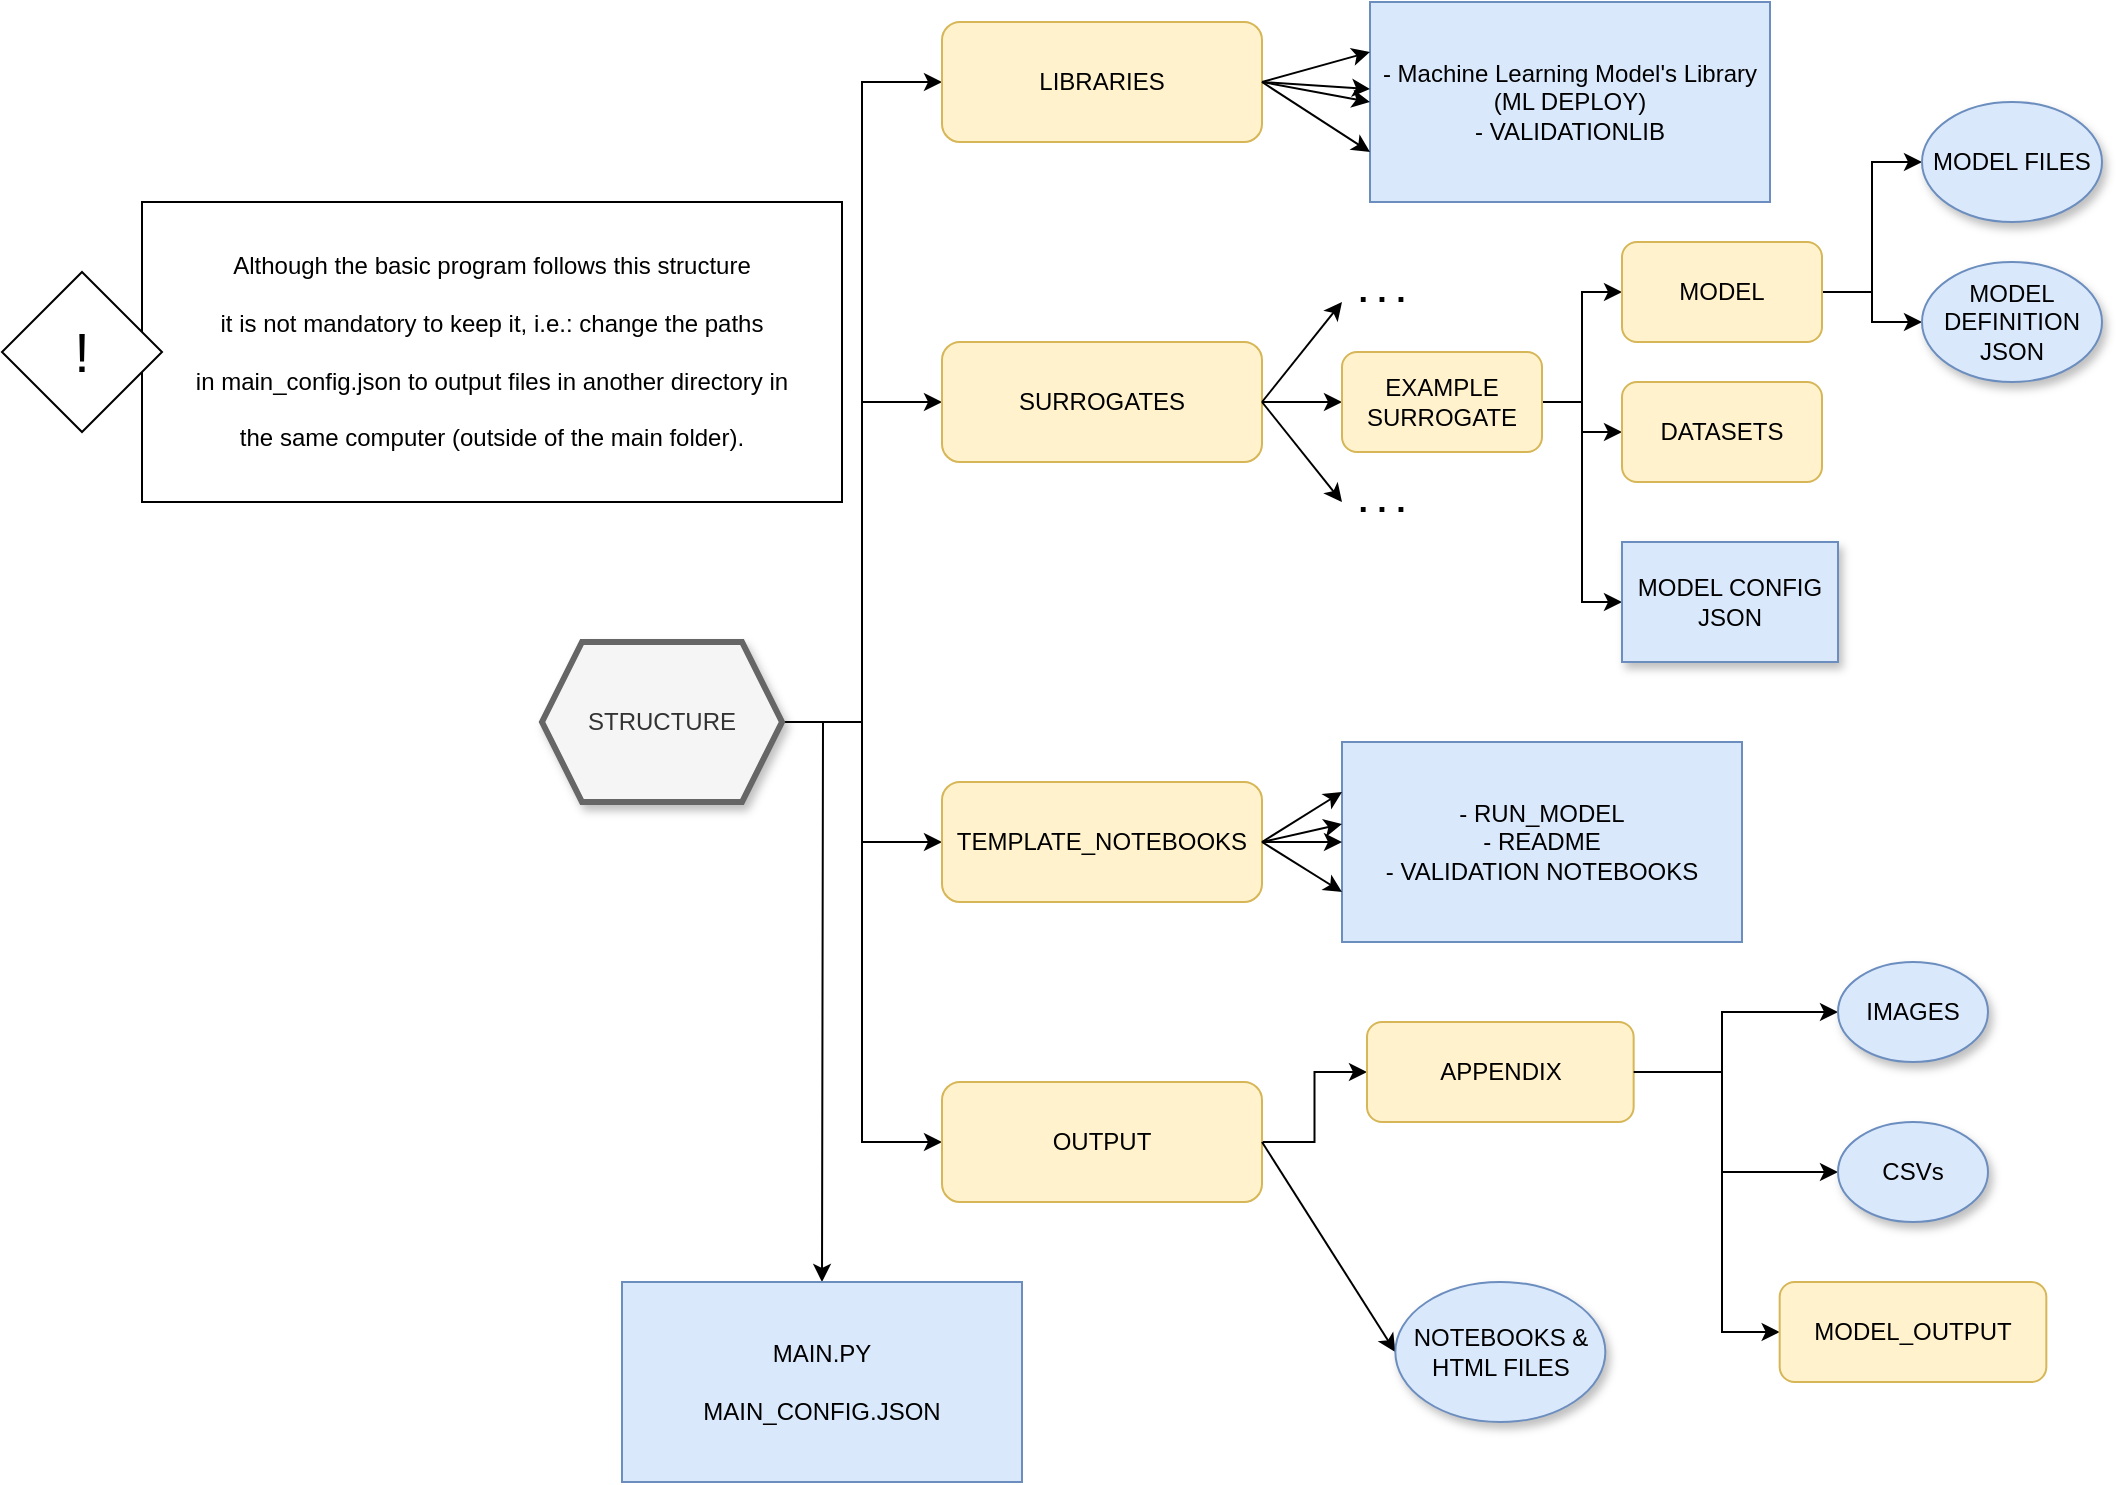 <mxfile version="16.0.3" type="github">
  <diagram id="PbPA_bFUr3hzxwOP9JXW" name="Page-1">
    <mxGraphModel dx="2249" dy="762" grid="1" gridSize="10" guides="1" tooltips="1" connect="1" arrows="1" fold="1" page="1" pageScale="1" pageWidth="827" pageHeight="1169" math="0" shadow="0">
      <root>
        <mxCell id="0" />
        <mxCell id="1" parent="0" />
        <mxCell id="6ryj9MMP-z20gta8WZ5h-11" style="edgeStyle=orthogonalEdgeStyle;rounded=0;orthogonalLoop=1;jettySize=auto;html=1;exitX=1;exitY=0.5;exitDx=0;exitDy=0;entryX=0;entryY=0.5;entryDx=0;entryDy=0;" parent="1" source="6ryj9MMP-z20gta8WZ5h-1" target="6ryj9MMP-z20gta8WZ5h-5" edge="1">
          <mxGeometry relative="1" as="geometry" />
        </mxCell>
        <mxCell id="6ryj9MMP-z20gta8WZ5h-12" style="edgeStyle=orthogonalEdgeStyle;rounded=0;orthogonalLoop=1;jettySize=auto;html=1;exitX=1;exitY=0.5;exitDx=0;exitDy=0;entryX=0;entryY=0.5;entryDx=0;entryDy=0;" parent="1" source="6ryj9MMP-z20gta8WZ5h-1" target="6ryj9MMP-z20gta8WZ5h-3" edge="1">
          <mxGeometry relative="1" as="geometry" />
        </mxCell>
        <mxCell id="6ryj9MMP-z20gta8WZ5h-13" style="edgeStyle=orthogonalEdgeStyle;rounded=0;orthogonalLoop=1;jettySize=auto;html=1;exitX=1;exitY=0.5;exitDx=0;exitDy=0;entryX=0;entryY=0.5;entryDx=0;entryDy=0;" parent="1" source="6ryj9MMP-z20gta8WZ5h-1" target="6ryj9MMP-z20gta8WZ5h-4" edge="1">
          <mxGeometry relative="1" as="geometry" />
        </mxCell>
        <mxCell id="6ryj9MMP-z20gta8WZ5h-14" style="edgeStyle=orthogonalEdgeStyle;rounded=0;orthogonalLoop=1;jettySize=auto;html=1;exitX=1;exitY=0.5;exitDx=0;exitDy=0;" parent="1" source="6ryj9MMP-z20gta8WZ5h-1" edge="1">
          <mxGeometry relative="1" as="geometry">
            <mxPoint x="140" y="640" as="targetPoint" />
          </mxGeometry>
        </mxCell>
        <mxCell id="6ryj9MMP-z20gta8WZ5h-17" style="edgeStyle=orthogonalEdgeStyle;rounded=0;orthogonalLoop=1;jettySize=auto;html=1;exitX=1;exitY=0.5;exitDx=0;exitDy=0;entryX=0;entryY=0.5;entryDx=0;entryDy=0;" parent="1" source="6ryj9MMP-z20gta8WZ5h-1" target="6ryj9MMP-z20gta8WZ5h-6" edge="1">
          <mxGeometry relative="1" as="geometry" />
        </mxCell>
        <mxCell id="6ryj9MMP-z20gta8WZ5h-1" value="STRUCTURE" style="shape=hexagon;perimeter=hexagonPerimeter2;whiteSpace=wrap;html=1;fixedSize=1;fillColor=#f5f5f5;fontColor=#333333;strokeColor=#666666;strokeWidth=3;shadow=1;" parent="1" vertex="1">
          <mxGeometry y="320" width="120" height="80" as="geometry" />
        </mxCell>
        <mxCell id="6ryj9MMP-z20gta8WZ5h-3" value="LIBRARIES" style="rounded=1;whiteSpace=wrap;html=1;fillColor=#fff2cc;strokeColor=#d6b656;" parent="1" vertex="1">
          <mxGeometry x="200" y="10" width="160" height="60" as="geometry" />
        </mxCell>
        <mxCell id="6ryj9MMP-z20gta8WZ5h-28" style="edgeStyle=orthogonalEdgeStyle;rounded=0;orthogonalLoop=1;jettySize=auto;html=1;exitX=1;exitY=0.5;exitDx=0;exitDy=0;entryX=0;entryY=0.5;entryDx=0;entryDy=0;" parent="1" source="6ryj9MMP-z20gta8WZ5h-4" target="6ryj9MMP-z20gta8WZ5h-25" edge="1">
          <mxGeometry relative="1" as="geometry" />
        </mxCell>
        <mxCell id="6ryj9MMP-z20gta8WZ5h-4" value="OUTPUT" style="rounded=1;whiteSpace=wrap;html=1;fillColor=#fff2cc;strokeColor=#d6b656;" parent="1" vertex="1">
          <mxGeometry x="200" y="540" width="160" height="60" as="geometry" />
        </mxCell>
        <mxCell id="6ryj9MMP-z20gta8WZ5h-10" style="edgeStyle=orthogonalEdgeStyle;rounded=0;orthogonalLoop=1;jettySize=auto;html=1;exitX=1;exitY=0.5;exitDx=0;exitDy=0;entryX=0;entryY=0.5;entryDx=0;entryDy=0;" parent="1" source="6ryj9MMP-z20gta8WZ5h-5" target="6ryj9MMP-z20gta8WZ5h-9" edge="1">
          <mxGeometry relative="1" as="geometry" />
        </mxCell>
        <mxCell id="6ryj9MMP-z20gta8WZ5h-5" value="SURROGATES" style="rounded=1;whiteSpace=wrap;html=1;fillColor=#fff2cc;strokeColor=#d6b656;" parent="1" vertex="1">
          <mxGeometry x="200" y="170" width="160" height="60" as="geometry" />
        </mxCell>
        <mxCell id="6ryj9MMP-z20gta8WZ5h-6" value="TEMPLATE_NOTEBOOKS" style="rounded=1;whiteSpace=wrap;html=1;fillColor=#fff2cc;strokeColor=#d6b656;" parent="1" vertex="1">
          <mxGeometry x="200" y="390" width="160" height="60" as="geometry" />
        </mxCell>
        <mxCell id="6ryj9MMP-z20gta8WZ5h-40" style="edgeStyle=orthogonalEdgeStyle;rounded=0;orthogonalLoop=1;jettySize=auto;html=1;exitX=1;exitY=0.5;exitDx=0;exitDy=0;entryX=0;entryY=0.5;entryDx=0;entryDy=0;" parent="1" source="6ryj9MMP-z20gta8WZ5h-9" target="6ryj9MMP-z20gta8WZ5h-37" edge="1">
          <mxGeometry relative="1" as="geometry" />
        </mxCell>
        <mxCell id="6ryj9MMP-z20gta8WZ5h-41" style="edgeStyle=orthogonalEdgeStyle;rounded=0;orthogonalLoop=1;jettySize=auto;html=1;exitX=1;exitY=0.5;exitDx=0;exitDy=0;entryX=0;entryY=0.5;entryDx=0;entryDy=0;" parent="1" source="6ryj9MMP-z20gta8WZ5h-9" target="6ryj9MMP-z20gta8WZ5h-38" edge="1">
          <mxGeometry relative="1" as="geometry" />
        </mxCell>
        <mxCell id="6ryj9MMP-z20gta8WZ5h-44" style="edgeStyle=orthogonalEdgeStyle;rounded=0;orthogonalLoop=1;jettySize=auto;html=1;exitX=1;exitY=0.5;exitDx=0;exitDy=0;entryX=0;entryY=0.5;entryDx=0;entryDy=0;" parent="1" source="6ryj9MMP-z20gta8WZ5h-9" target="6ryj9MMP-z20gta8WZ5h-43" edge="1">
          <mxGeometry relative="1" as="geometry">
            <Array as="points">
              <mxPoint x="520" y="200" />
              <mxPoint x="520" y="300" />
            </Array>
          </mxGeometry>
        </mxCell>
        <mxCell id="6ryj9MMP-z20gta8WZ5h-9" value="EXAMPLE&lt;br&gt;SURROGATE" style="rounded=1;whiteSpace=wrap;html=1;fillColor=#fff2cc;strokeColor=#d6b656;" parent="1" vertex="1">
          <mxGeometry x="400" y="175" width="100" height="50" as="geometry" />
        </mxCell>
        <mxCell id="6ryj9MMP-z20gta8WZ5h-15" value="MAIN.PY&lt;br&gt;&lt;br&gt;MAIN_CONFIG.JSON" style="rounded=0;whiteSpace=wrap;html=1;fillColor=#dae8fc;strokeColor=#6c8ebf;" parent="1" vertex="1">
          <mxGeometry x="40" y="640" width="200" height="100" as="geometry" />
        </mxCell>
        <mxCell id="6ryj9MMP-z20gta8WZ5h-16" value="- Machine Learning Model&#39;s Library&lt;br&gt;(ML DEPLOY)&lt;br&gt;- VALIDATIONLIB" style="rounded=0;whiteSpace=wrap;html=1;fillColor=#dae8fc;strokeColor=#6c8ebf;" parent="1" vertex="1">
          <mxGeometry x="414" width="200" height="100" as="geometry" />
        </mxCell>
        <mxCell id="6ryj9MMP-z20gta8WZ5h-18" value="" style="endArrow=classic;html=1;rounded=0;exitX=1;exitY=0.5;exitDx=0;exitDy=0;entryX=0;entryY=0.25;entryDx=0;entryDy=0;" parent="1" source="6ryj9MMP-z20gta8WZ5h-3" target="6ryj9MMP-z20gta8WZ5h-16" edge="1">
          <mxGeometry width="50" height="50" relative="1" as="geometry">
            <mxPoint x="390" y="380" as="sourcePoint" />
            <mxPoint x="440" y="330" as="targetPoint" />
          </mxGeometry>
        </mxCell>
        <mxCell id="6ryj9MMP-z20gta8WZ5h-19" value="" style="endArrow=classic;html=1;rounded=0;exitX=1;exitY=0.5;exitDx=0;exitDy=0;" parent="1" source="6ryj9MMP-z20gta8WZ5h-3" target="6ryj9MMP-z20gta8WZ5h-16" edge="1">
          <mxGeometry width="50" height="50" relative="1" as="geometry">
            <mxPoint x="370" y="50" as="sourcePoint" />
            <mxPoint x="390" y="90" as="targetPoint" />
          </mxGeometry>
        </mxCell>
        <mxCell id="6ryj9MMP-z20gta8WZ5h-20" value="" style="endArrow=classic;html=1;rounded=0;exitX=1;exitY=0.5;exitDx=0;exitDy=0;entryX=0;entryY=0.5;entryDx=0;entryDy=0;" parent="1" source="6ryj9MMP-z20gta8WZ5h-3" target="6ryj9MMP-z20gta8WZ5h-16" edge="1">
          <mxGeometry width="50" height="50" relative="1" as="geometry">
            <mxPoint x="380" y="60" as="sourcePoint" />
            <mxPoint x="434" y="45" as="targetPoint" />
          </mxGeometry>
        </mxCell>
        <mxCell id="6ryj9MMP-z20gta8WZ5h-21" value="" style="endArrow=classic;html=1;rounded=0;exitX=1;exitY=0.5;exitDx=0;exitDy=0;entryX=0;entryY=0.75;entryDx=0;entryDy=0;" parent="1" source="6ryj9MMP-z20gta8WZ5h-3" target="6ryj9MMP-z20gta8WZ5h-16" edge="1">
          <mxGeometry width="50" height="50" relative="1" as="geometry">
            <mxPoint x="390" y="70" as="sourcePoint" />
            <mxPoint x="444" y="55" as="targetPoint" />
          </mxGeometry>
        </mxCell>
        <mxCell id="6ryj9MMP-z20gta8WZ5h-23" value="- RUN_MODEL&lt;br&gt;- README&lt;br&gt;- VALIDATION NOTEBOOKS" style="rounded=0;whiteSpace=wrap;html=1;fillColor=#dae8fc;strokeColor=#6c8ebf;" parent="1" vertex="1">
          <mxGeometry x="400" y="370" width="200" height="100" as="geometry" />
        </mxCell>
        <mxCell id="6ryj9MMP-z20gta8WZ5h-27" style="edgeStyle=orthogonalEdgeStyle;rounded=0;orthogonalLoop=1;jettySize=auto;html=1;exitX=1;exitY=0.5;exitDx=0;exitDy=0;entryX=0;entryY=0.5;entryDx=0;entryDy=0;" parent="1" source="6ryj9MMP-z20gta8WZ5h-25" target="6ryj9MMP-z20gta8WZ5h-26" edge="1">
          <mxGeometry relative="1" as="geometry">
            <Array as="points">
              <mxPoint x="590" y="535" />
              <mxPoint x="590" y="505" />
            </Array>
          </mxGeometry>
        </mxCell>
        <mxCell id="5Q-ALy65gyomJcdZ6lIA-2" style="edgeStyle=orthogonalEdgeStyle;rounded=0;orthogonalLoop=1;jettySize=auto;html=1;exitX=1;exitY=0.5;exitDx=0;exitDy=0;" parent="1" source="6ryj9MMP-z20gta8WZ5h-25" target="5Q-ALy65gyomJcdZ6lIA-1" edge="1">
          <mxGeometry relative="1" as="geometry">
            <Array as="points">
              <mxPoint x="590" y="535" />
              <mxPoint x="590" y="585" />
            </Array>
          </mxGeometry>
        </mxCell>
        <mxCell id="6ryj9MMP-z20gta8WZ5h-25" value="APPENDIX" style="rounded=1;whiteSpace=wrap;html=1;fillColor=#fff2cc;strokeColor=#d6b656;" parent="1" vertex="1">
          <mxGeometry x="412.5" y="510" width="133.33" height="50" as="geometry" />
        </mxCell>
        <mxCell id="6ryj9MMP-z20gta8WZ5h-26" value="IMAGES" style="ellipse;whiteSpace=wrap;html=1;shadow=1;strokeWidth=1;fillColor=#dae8fc;strokeColor=#6c8ebf;" parent="1" vertex="1">
          <mxGeometry x="648" y="480" width="75" height="50" as="geometry" />
        </mxCell>
        <mxCell id="6ryj9MMP-z20gta8WZ5h-29" value="" style="endArrow=classic;html=1;rounded=0;entryX=0;entryY=0.5;entryDx=0;entryDy=0;exitX=1;exitY=0.5;exitDx=0;exitDy=0;" parent="1" source="6ryj9MMP-z20gta8WZ5h-4" target="6ryj9MMP-z20gta8WZ5h-31" edge="1">
          <mxGeometry width="50" height="50" relative="1" as="geometry">
            <mxPoint x="360" y="520" as="sourcePoint" />
            <mxPoint x="400" y="585" as="targetPoint" />
          </mxGeometry>
        </mxCell>
        <mxCell id="6ryj9MMP-z20gta8WZ5h-31" value="NOTEBOOKS &amp;amp;&lt;br&gt;HTML FILES" style="ellipse;whiteSpace=wrap;html=1;shadow=1;strokeWidth=1;fillColor=#dae8fc;strokeColor=#6c8ebf;" parent="1" vertex="1">
          <mxGeometry x="426.67" y="640" width="105" height="70" as="geometry" />
        </mxCell>
        <mxCell id="6ryj9MMP-z20gta8WZ5h-33" value="" style="endArrow=classic;html=1;rounded=0;exitX=1;exitY=0.5;exitDx=0;exitDy=0;entryX=0;entryY=0.5;entryDx=0;entryDy=0;" parent="1" source="6ryj9MMP-z20gta8WZ5h-6" target="6ryj9MMP-z20gta8WZ5h-23" edge="1">
          <mxGeometry width="50" height="50" relative="1" as="geometry">
            <mxPoint x="390" y="390" as="sourcePoint" />
            <mxPoint x="440" y="340" as="targetPoint" />
          </mxGeometry>
        </mxCell>
        <mxCell id="6ryj9MMP-z20gta8WZ5h-34" value="" style="endArrow=classic;html=1;rounded=0;exitX=1;exitY=0.5;exitDx=0;exitDy=0;entryX=0;entryY=0.25;entryDx=0;entryDy=0;" parent="1" source="6ryj9MMP-z20gta8WZ5h-6" target="6ryj9MMP-z20gta8WZ5h-23" edge="1">
          <mxGeometry width="50" height="50" relative="1" as="geometry">
            <mxPoint x="370" y="430" as="sourcePoint" />
            <mxPoint x="410" y="430" as="targetPoint" />
          </mxGeometry>
        </mxCell>
        <mxCell id="6ryj9MMP-z20gta8WZ5h-35" value="" style="endArrow=classic;html=1;rounded=0;exitX=1;exitY=0.5;exitDx=0;exitDy=0;entryX=0;entryY=0.75;entryDx=0;entryDy=0;" parent="1" source="6ryj9MMP-z20gta8WZ5h-6" target="6ryj9MMP-z20gta8WZ5h-23" edge="1">
          <mxGeometry width="50" height="50" relative="1" as="geometry">
            <mxPoint x="370" y="430" as="sourcePoint" />
            <mxPoint x="410" y="405" as="targetPoint" />
          </mxGeometry>
        </mxCell>
        <mxCell id="6ryj9MMP-z20gta8WZ5h-36" value="" style="endArrow=classic;html=1;rounded=0;exitX=1;exitY=0.5;exitDx=0;exitDy=0;entryX=0;entryY=0.41;entryDx=0;entryDy=0;entryPerimeter=0;" parent="1" source="6ryj9MMP-z20gta8WZ5h-6" target="6ryj9MMP-z20gta8WZ5h-23" edge="1">
          <mxGeometry width="50" height="50" relative="1" as="geometry">
            <mxPoint x="380" y="440" as="sourcePoint" />
            <mxPoint x="420" y="415" as="targetPoint" />
          </mxGeometry>
        </mxCell>
        <mxCell id="6ryj9MMP-z20gta8WZ5h-49" style="edgeStyle=orthogonalEdgeStyle;rounded=0;orthogonalLoop=1;jettySize=auto;html=1;exitX=1;exitY=0.5;exitDx=0;exitDy=0;entryX=0;entryY=0.5;entryDx=0;entryDy=0;" parent="1" source="6ryj9MMP-z20gta8WZ5h-37" target="6ryj9MMP-z20gta8WZ5h-47" edge="1">
          <mxGeometry relative="1" as="geometry" />
        </mxCell>
        <mxCell id="6ryj9MMP-z20gta8WZ5h-50" style="edgeStyle=orthogonalEdgeStyle;rounded=0;orthogonalLoop=1;jettySize=auto;html=1;exitX=1;exitY=0.5;exitDx=0;exitDy=0;entryX=0;entryY=0.5;entryDx=0;entryDy=0;" parent="1" source="6ryj9MMP-z20gta8WZ5h-37" target="6ryj9MMP-z20gta8WZ5h-48" edge="1">
          <mxGeometry relative="1" as="geometry" />
        </mxCell>
        <mxCell id="6ryj9MMP-z20gta8WZ5h-37" value="MODEL" style="rounded=1;whiteSpace=wrap;html=1;fillColor=#fff2cc;strokeColor=#d6b656;" parent="1" vertex="1">
          <mxGeometry x="540" y="120" width="100" height="50" as="geometry" />
        </mxCell>
        <mxCell id="6ryj9MMP-z20gta8WZ5h-38" value="DATASETS" style="rounded=1;whiteSpace=wrap;html=1;fillColor=#fff2cc;strokeColor=#d6b656;" parent="1" vertex="1">
          <mxGeometry x="540" y="190" width="100" height="50" as="geometry" />
        </mxCell>
        <mxCell id="6ryj9MMP-z20gta8WZ5h-43" value="MODEL CONFIG JSON" style="rounded=0;whiteSpace=wrap;html=1;shadow=1;strokeWidth=1;fillColor=#dae8fc;strokeColor=#6c8ebf;" parent="1" vertex="1">
          <mxGeometry x="540" y="270" width="108" height="60" as="geometry" />
        </mxCell>
        <mxCell id="6ryj9MMP-z20gta8WZ5h-47" value="MODEL FILES" style="ellipse;whiteSpace=wrap;html=1;shadow=1;strokeWidth=1;fillColor=#dae8fc;strokeColor=#6c8ebf;" parent="1" vertex="1">
          <mxGeometry x="690" y="50" width="90" height="60" as="geometry" />
        </mxCell>
        <mxCell id="6ryj9MMP-z20gta8WZ5h-48" value="MODEL&lt;br&gt;DEFINITION JSON" style="ellipse;whiteSpace=wrap;html=1;shadow=1;strokeWidth=1;fillColor=#dae8fc;strokeColor=#6c8ebf;" parent="1" vertex="1">
          <mxGeometry x="690" y="130" width="90" height="60" as="geometry" />
        </mxCell>
        <mxCell id="5Q-ALy65gyomJcdZ6lIA-1" value="CSVs" style="ellipse;whiteSpace=wrap;html=1;shadow=1;strokeWidth=1;fillColor=#dae8fc;strokeColor=#6c8ebf;" parent="1" vertex="1">
          <mxGeometry x="648" y="560" width="75" height="50" as="geometry" />
        </mxCell>
        <mxCell id="5Q-ALy65gyomJcdZ6lIA-3" value="Although the basic program follows this structure&lt;br&gt;&lt;br&gt;it is not mandatory to keep it, i.e.: change the paths&lt;br&gt;&lt;br&gt;in main_config.json to output files in another directory in&lt;br&gt;&lt;br&gt;the same computer (outside of the main folder)." style="rounded=0;whiteSpace=wrap;html=1;" parent="1" vertex="1">
          <mxGeometry x="-200" y="100" width="350" height="150" as="geometry" />
        </mxCell>
        <mxCell id="5Q-ALy65gyomJcdZ6lIA-4" value="&lt;font style=&quot;font-size: 28px&quot;&gt;!&lt;/font&gt;" style="rhombus;whiteSpace=wrap;html=1;" parent="1" vertex="1">
          <mxGeometry x="-270" y="135" width="80" height="80" as="geometry" />
        </mxCell>
        <mxCell id="HRvIhL0pcQkmxgnPf8Yd-1" value="" style="endArrow=classic;html=1;rounded=0;" parent="1" edge="1">
          <mxGeometry width="50" height="50" relative="1" as="geometry">
            <mxPoint x="360" y="200" as="sourcePoint" />
            <mxPoint x="400" y="150" as="targetPoint" />
          </mxGeometry>
        </mxCell>
        <mxCell id="HRvIhL0pcQkmxgnPf8Yd-2" value="" style="endArrow=classic;html=1;rounded=0;exitX=1;exitY=0.5;exitDx=0;exitDy=0;" parent="1" source="6ryj9MMP-z20gta8WZ5h-5" edge="1">
          <mxGeometry width="50" height="50" relative="1" as="geometry">
            <mxPoint x="370" y="210" as="sourcePoint" />
            <mxPoint x="400" y="250" as="targetPoint" />
          </mxGeometry>
        </mxCell>
        <mxCell id="HRvIhL0pcQkmxgnPf8Yd-3" value="&lt;font style=&quot;font-size: 17px&quot;&gt;&lt;b&gt;. . .&lt;/b&gt;&lt;/font&gt;" style="text;html=1;strokeColor=none;fillColor=none;align=center;verticalAlign=middle;whiteSpace=wrap;rounded=0;" parent="1" vertex="1">
          <mxGeometry x="390" y="235" width="60" height="30" as="geometry" />
        </mxCell>
        <mxCell id="HRvIhL0pcQkmxgnPf8Yd-4" value="&lt;font style=&quot;font-size: 17px&quot;&gt;&lt;b&gt;. . .&lt;/b&gt;&lt;/font&gt;" style="text;html=1;strokeColor=none;fillColor=none;align=center;verticalAlign=middle;whiteSpace=wrap;rounded=0;" parent="1" vertex="1">
          <mxGeometry x="390" y="130" width="60" height="30" as="geometry" />
        </mxCell>
        <mxCell id="Koefq6BQ1sx7ng2pkAQU-1" style="edgeStyle=orthogonalEdgeStyle;rounded=0;orthogonalLoop=1;jettySize=auto;html=1;entryX=0;entryY=0.5;entryDx=0;entryDy=0;exitX=1;exitY=0.5;exitDx=0;exitDy=0;" edge="1" parent="1" target="Koefq6BQ1sx7ng2pkAQU-2" source="6ryj9MMP-z20gta8WZ5h-25">
          <mxGeometry relative="1" as="geometry">
            <mxPoint x="360" y="570" as="sourcePoint" />
            <Array as="points">
              <mxPoint x="590" y="535" />
              <mxPoint x="590" y="665" />
            </Array>
          </mxGeometry>
        </mxCell>
        <mxCell id="Koefq6BQ1sx7ng2pkAQU-2" value="MODEL_OUTPUT" style="rounded=1;whiteSpace=wrap;html=1;fillColor=#fff2cc;strokeColor=#d6b656;" vertex="1" parent="1">
          <mxGeometry x="618.84" y="640" width="133.33" height="50" as="geometry" />
        </mxCell>
      </root>
    </mxGraphModel>
  </diagram>
</mxfile>
